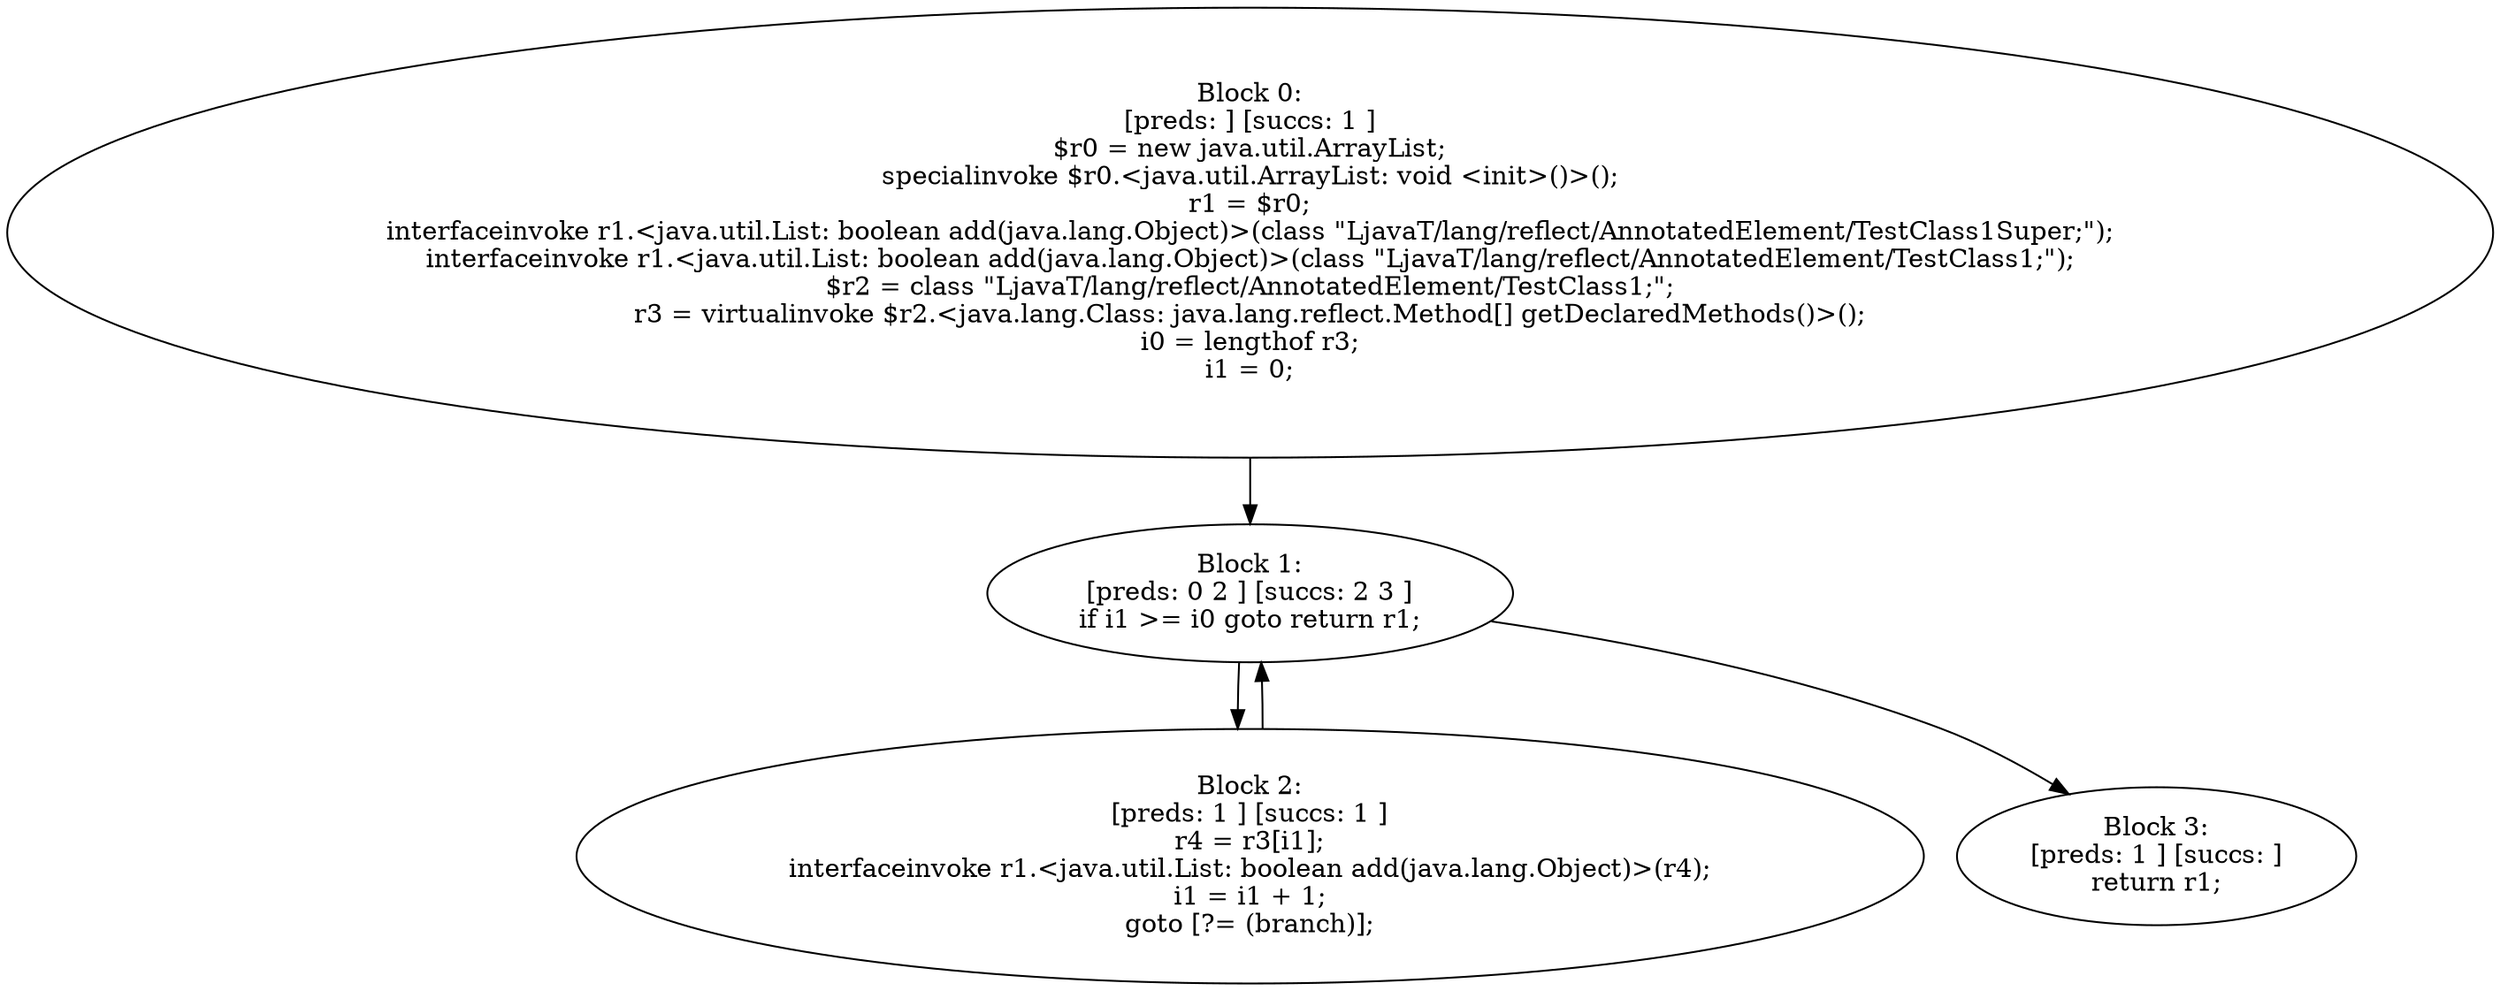 digraph "unitGraph" {
    "Block 0:
[preds: ] [succs: 1 ]
$r0 = new java.util.ArrayList;
specialinvoke $r0.<java.util.ArrayList: void <init>()>();
r1 = $r0;
interfaceinvoke r1.<java.util.List: boolean add(java.lang.Object)>(class \"LjavaT/lang/reflect/AnnotatedElement/TestClass1Super;\");
interfaceinvoke r1.<java.util.List: boolean add(java.lang.Object)>(class \"LjavaT/lang/reflect/AnnotatedElement/TestClass1;\");
$r2 = class \"LjavaT/lang/reflect/AnnotatedElement/TestClass1;\";
r3 = virtualinvoke $r2.<java.lang.Class: java.lang.reflect.Method[] getDeclaredMethods()>();
i0 = lengthof r3;
i1 = 0;
"
    "Block 1:
[preds: 0 2 ] [succs: 2 3 ]
if i1 >= i0 goto return r1;
"
    "Block 2:
[preds: 1 ] [succs: 1 ]
r4 = r3[i1];
interfaceinvoke r1.<java.util.List: boolean add(java.lang.Object)>(r4);
i1 = i1 + 1;
goto [?= (branch)];
"
    "Block 3:
[preds: 1 ] [succs: ]
return r1;
"
    "Block 0:
[preds: ] [succs: 1 ]
$r0 = new java.util.ArrayList;
specialinvoke $r0.<java.util.ArrayList: void <init>()>();
r1 = $r0;
interfaceinvoke r1.<java.util.List: boolean add(java.lang.Object)>(class \"LjavaT/lang/reflect/AnnotatedElement/TestClass1Super;\");
interfaceinvoke r1.<java.util.List: boolean add(java.lang.Object)>(class \"LjavaT/lang/reflect/AnnotatedElement/TestClass1;\");
$r2 = class \"LjavaT/lang/reflect/AnnotatedElement/TestClass1;\";
r3 = virtualinvoke $r2.<java.lang.Class: java.lang.reflect.Method[] getDeclaredMethods()>();
i0 = lengthof r3;
i1 = 0;
"->"Block 1:
[preds: 0 2 ] [succs: 2 3 ]
if i1 >= i0 goto return r1;
";
    "Block 1:
[preds: 0 2 ] [succs: 2 3 ]
if i1 >= i0 goto return r1;
"->"Block 2:
[preds: 1 ] [succs: 1 ]
r4 = r3[i1];
interfaceinvoke r1.<java.util.List: boolean add(java.lang.Object)>(r4);
i1 = i1 + 1;
goto [?= (branch)];
";
    "Block 1:
[preds: 0 2 ] [succs: 2 3 ]
if i1 >= i0 goto return r1;
"->"Block 3:
[preds: 1 ] [succs: ]
return r1;
";
    "Block 2:
[preds: 1 ] [succs: 1 ]
r4 = r3[i1];
interfaceinvoke r1.<java.util.List: boolean add(java.lang.Object)>(r4);
i1 = i1 + 1;
goto [?= (branch)];
"->"Block 1:
[preds: 0 2 ] [succs: 2 3 ]
if i1 >= i0 goto return r1;
";
}
